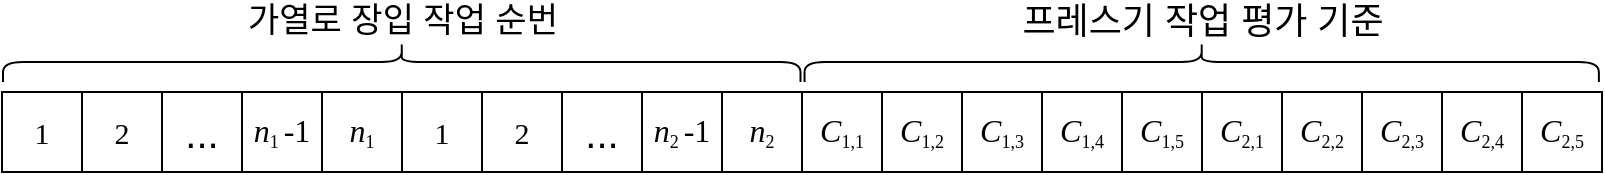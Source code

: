 <mxfile version="15.5.4" type="github">
  <diagram id="gFr691sdQ6GinaGu0FWh" name="Page-1">
    <mxGraphModel dx="915" dy="475" grid="1" gridSize="10" guides="1" tooltips="1" connect="1" arrows="1" fold="1" page="1" pageScale="1" pageWidth="827" pageHeight="1169" math="0" shadow="0">
      <root>
        <mxCell id="0" />
        <mxCell id="1" parent="0" />
        <mxCell id="rmFUcFzzjlkstGjP6RBZ-2" value="" style="shape=table;html=1;whiteSpace=wrap;startSize=0;container=1;collapsible=0;childLayout=tableLayout;rounded=1;sketch=0;fontSize=16;" parent="1" vertex="1">
          <mxGeometry x="14" y="175" width="200" height="40" as="geometry" />
        </mxCell>
        <mxCell id="rmFUcFzzjlkstGjP6RBZ-3" value="" style="shape=partialRectangle;html=1;whiteSpace=wrap;collapsible=0;dropTarget=0;pointerEvents=0;fillColor=none;top=0;left=0;bottom=0;right=0;points=[[0,0.5],[1,0.5]];portConstraint=eastwest;" parent="rmFUcFzzjlkstGjP6RBZ-2" vertex="1">
          <mxGeometry width="200" height="40" as="geometry" />
        </mxCell>
        <mxCell id="rmFUcFzzjlkstGjP6RBZ-4" value="&lt;font style=&quot;font-size: 15px&quot; face=&quot;Times New Roman&quot;&gt;1&lt;/font&gt;" style="shape=partialRectangle;html=1;whiteSpace=wrap;connectable=0;fillColor=none;top=0;left=0;bottom=0;right=0;overflow=hidden;pointerEvents=1;" parent="rmFUcFzzjlkstGjP6RBZ-3" vertex="1">
          <mxGeometry width="40" height="40" as="geometry">
            <mxRectangle width="40" height="40" as="alternateBounds" />
          </mxGeometry>
        </mxCell>
        <mxCell id="rmFUcFzzjlkstGjP6RBZ-5" value="&lt;font size=&quot;1&quot; face=&quot;Times New Roman&quot;&gt;&lt;span style=&quot;font-weight: normal ; font-size: 15px&quot;&gt;2&lt;/span&gt;&lt;/font&gt;" style="shape=partialRectangle;html=1;whiteSpace=wrap;connectable=0;fillColor=none;top=0;left=0;bottom=0;right=0;overflow=hidden;pointerEvents=1;fontStyle=1" parent="rmFUcFzzjlkstGjP6RBZ-3" vertex="1">
          <mxGeometry x="40" width="40" height="40" as="geometry">
            <mxRectangle width="40" height="40" as="alternateBounds" />
          </mxGeometry>
        </mxCell>
        <mxCell id="rmFUcFzzjlkstGjP6RBZ-6" value="&lt;font style=&quot;font-size: 20px&quot;&gt;...&lt;/font&gt;" style="shape=partialRectangle;html=1;whiteSpace=wrap;connectable=0;fillColor=none;top=0;left=0;bottom=0;right=0;overflow=hidden;pointerEvents=1;" parent="rmFUcFzzjlkstGjP6RBZ-3" vertex="1">
          <mxGeometry x="80" width="40" height="40" as="geometry">
            <mxRectangle width="40" height="40" as="alternateBounds" />
          </mxGeometry>
        </mxCell>
        <mxCell id="rmFUcFzzjlkstGjP6RBZ-7" value="&lt;font face=&quot;Times New Roman&quot;&gt;&lt;span style=&quot;font-style: italic ; font-size: 16px&quot;&gt;n&lt;/span&gt;&lt;sub&gt;&lt;font style=&quot;font-size: 9px&quot;&gt;1&lt;/font&gt; &lt;/sub&gt;&lt;span style=&quot;font-size: 16px&quot;&gt;-1&lt;/span&gt;&lt;/font&gt;" style="shape=partialRectangle;html=1;whiteSpace=wrap;connectable=0;fillColor=none;top=0;left=0;bottom=0;right=0;overflow=hidden;pointerEvents=1;" parent="rmFUcFzzjlkstGjP6RBZ-3" vertex="1">
          <mxGeometry x="120" width="40" height="40" as="geometry">
            <mxRectangle width="40" height="40" as="alternateBounds" />
          </mxGeometry>
        </mxCell>
        <mxCell id="rmFUcFzzjlkstGjP6RBZ-8" value="&lt;font face=&quot;Times New Roman&quot;&gt;&lt;i style=&quot;font-size: 16px&quot;&gt;n&lt;/i&gt;&lt;sub&gt;&lt;font style=&quot;font-size: 9px&quot;&gt;1&lt;/font&gt;&lt;/sub&gt;&lt;/font&gt;" style="shape=partialRectangle;html=1;whiteSpace=wrap;connectable=0;fillColor=none;top=0;left=0;bottom=0;right=0;overflow=hidden;pointerEvents=1;" parent="rmFUcFzzjlkstGjP6RBZ-3" vertex="1">
          <mxGeometry x="160" width="40" height="40" as="geometry">
            <mxRectangle width="40" height="40" as="alternateBounds" />
          </mxGeometry>
        </mxCell>
        <mxCell id="rmFUcFzzjlkstGjP6RBZ-9" value="" style="shape=table;html=1;whiteSpace=wrap;startSize=0;container=1;collapsible=0;childLayout=tableLayout;rounded=1;sketch=0;fontSize=16;" parent="1" vertex="1">
          <mxGeometry x="414" y="175" width="200" height="40" as="geometry" />
        </mxCell>
        <mxCell id="rmFUcFzzjlkstGjP6RBZ-10" value="" style="shape=partialRectangle;html=1;whiteSpace=wrap;collapsible=0;dropTarget=0;pointerEvents=0;fillColor=none;top=0;left=0;bottom=0;right=0;points=[[0,0.5],[1,0.5]];portConstraint=eastwest;fontFamily=Times New Roman;" parent="rmFUcFzzjlkstGjP6RBZ-9" vertex="1">
          <mxGeometry width="200" height="40" as="geometry" />
        </mxCell>
        <mxCell id="rmFUcFzzjlkstGjP6RBZ-11" value="&lt;font face=&quot;Times New Roman&quot;&gt;&lt;i style=&quot;font-size: 16px&quot;&gt;C&lt;/i&gt;&lt;sub&gt;&lt;font style=&quot;font-size: 9px&quot;&gt;1,1&lt;/font&gt;&lt;/sub&gt;&lt;/font&gt;" style="shape=partialRectangle;html=1;whiteSpace=wrap;connectable=0;fillColor=none;top=0;left=0;bottom=0;right=0;overflow=hidden;pointerEvents=1;" parent="rmFUcFzzjlkstGjP6RBZ-10" vertex="1">
          <mxGeometry width="40" height="40" as="geometry">
            <mxRectangle width="40" height="40" as="alternateBounds" />
          </mxGeometry>
        </mxCell>
        <mxCell id="rmFUcFzzjlkstGjP6RBZ-12" value="&lt;i style=&quot;font-family: &amp;#34;times new roman&amp;#34; ; font-weight: 400 ; font-size: 16px&quot;&gt;C&lt;/i&gt;&lt;sub style=&quot;font-family: &amp;#34;times new roman&amp;#34; ; font-weight: 400&quot;&gt;&lt;font style=&quot;font-size: 9px&quot;&gt;1,2&lt;/font&gt;&lt;/sub&gt;" style="shape=partialRectangle;html=1;whiteSpace=wrap;connectable=0;fillColor=none;top=0;left=0;bottom=0;right=0;overflow=hidden;pointerEvents=1;fontStyle=1" parent="rmFUcFzzjlkstGjP6RBZ-10" vertex="1">
          <mxGeometry x="40" width="40" height="40" as="geometry">
            <mxRectangle width="40" height="40" as="alternateBounds" />
          </mxGeometry>
        </mxCell>
        <mxCell id="rmFUcFzzjlkstGjP6RBZ-13" value="&lt;i style=&quot;font-family: &amp;#34;times new roman&amp;#34; ; font-size: 16px&quot;&gt;C&lt;/i&gt;&lt;sub style=&quot;font-family: &amp;#34;times new roman&amp;#34;&quot;&gt;&lt;font style=&quot;font-size: 9px&quot;&gt;1,3&lt;/font&gt;&lt;/sub&gt;" style="shape=partialRectangle;html=1;whiteSpace=wrap;connectable=0;fillColor=none;top=0;left=0;bottom=0;right=0;overflow=hidden;pointerEvents=1;" parent="rmFUcFzzjlkstGjP6RBZ-10" vertex="1">
          <mxGeometry x="80" width="40" height="40" as="geometry">
            <mxRectangle width="40" height="40" as="alternateBounds" />
          </mxGeometry>
        </mxCell>
        <mxCell id="rmFUcFzzjlkstGjP6RBZ-14" value="&lt;i style=&quot;font-family: &amp;#34;times new roman&amp;#34; ; font-size: 16px&quot;&gt;C&lt;/i&gt;&lt;sub style=&quot;font-family: &amp;#34;times new roman&amp;#34;&quot;&gt;&lt;font style=&quot;font-size: 9px&quot;&gt;1,4&lt;/font&gt;&lt;/sub&gt;" style="shape=partialRectangle;html=1;whiteSpace=wrap;connectable=0;fillColor=none;top=0;left=0;bottom=0;right=0;overflow=hidden;pointerEvents=1;" parent="rmFUcFzzjlkstGjP6RBZ-10" vertex="1">
          <mxGeometry x="120" width="40" height="40" as="geometry">
            <mxRectangle width="40" height="40" as="alternateBounds" />
          </mxGeometry>
        </mxCell>
        <mxCell id="rmFUcFzzjlkstGjP6RBZ-15" value="&lt;i style=&quot;font-family: &amp;#34;times new roman&amp;#34; ; font-size: 16px&quot;&gt;C&lt;/i&gt;&lt;sub style=&quot;font-family: &amp;#34;times new roman&amp;#34;&quot;&gt;&lt;font style=&quot;font-size: 9px&quot;&gt;1,5&lt;/font&gt;&lt;/sub&gt;" style="shape=partialRectangle;html=1;whiteSpace=wrap;connectable=0;fillColor=none;top=0;left=0;bottom=0;right=0;overflow=hidden;pointerEvents=1;" parent="rmFUcFzzjlkstGjP6RBZ-10" vertex="1">
          <mxGeometry x="160" width="40" height="40" as="geometry">
            <mxRectangle width="40" height="40" as="alternateBounds" />
          </mxGeometry>
        </mxCell>
        <mxCell id="rmFUcFzzjlkstGjP6RBZ-40" value="" style="shape=curlyBracket;whiteSpace=wrap;html=1;rounded=1;flipH=1;fontFamily=Times New Roman;fontSize=16;rotation=-90;" parent="1" vertex="1">
          <mxGeometry x="203.88" y="-39.37" width="20" height="398.75" as="geometry" />
        </mxCell>
        <mxCell id="rmFUcFzzjlkstGjP6RBZ-41" value="" style="shape=curlyBracket;whiteSpace=wrap;html=1;rounded=1;flipH=1;fontFamily=Times New Roman;fontSize=16;rotation=-90;" parent="1" vertex="1">
          <mxGeometry x="603.85" y="-38.59" width="20" height="397.18" as="geometry" />
        </mxCell>
        <mxCell id="rmFUcFzzjlkstGjP6RBZ-43" value="&lt;font&gt;&lt;font style=&quot;background-color: rgb(255 , 255 , 255) ; font-size: 17px&quot;&gt;가열로 장입 작업 순번&lt;/font&gt;&lt;br&gt;&lt;/font&gt;" style="text;html=1;align=center;verticalAlign=middle;resizable=0;points=[];autosize=1;strokeColor=none;fillColor=none;fontSize=15;" parent="1" vertex="1">
          <mxGeometry x="123.88" y="130" width="180" height="20" as="geometry" />
        </mxCell>
        <mxCell id="rmFUcFzzjlkstGjP6RBZ-44" value="&lt;font&gt;&lt;font style=&quot;background-color: rgb(255 , 255 , 255) ; font-size: 18px&quot;&gt;프레스기 작업 평가 기준&lt;/font&gt;&lt;br&gt;&lt;/font&gt;" style="text;html=1;align=center;verticalAlign=middle;resizable=0;points=[];autosize=1;strokeColor=none;fillColor=none;fontSize=15;" parent="1" vertex="1">
          <mxGeometry x="508.85" y="130" width="210" height="20" as="geometry" />
        </mxCell>
        <mxCell id="bVtT1iExyT5-dV63p8Pk-9" value="" style="shape=table;html=1;whiteSpace=wrap;startSize=0;container=1;collapsible=0;childLayout=tableLayout;rounded=1;sketch=0;fontSize=16;" vertex="1" parent="1">
          <mxGeometry x="214" y="175" width="200" height="40" as="geometry" />
        </mxCell>
        <mxCell id="bVtT1iExyT5-dV63p8Pk-10" value="" style="shape=partialRectangle;html=1;whiteSpace=wrap;collapsible=0;dropTarget=0;pointerEvents=0;fillColor=none;top=0;left=0;bottom=0;right=0;points=[[0,0.5],[1,0.5]];portConstraint=eastwest;" vertex="1" parent="bVtT1iExyT5-dV63p8Pk-9">
          <mxGeometry width="200" height="40" as="geometry" />
        </mxCell>
        <mxCell id="bVtT1iExyT5-dV63p8Pk-11" value="&lt;font style=&quot;font-size: 15px&quot; face=&quot;Times New Roman&quot;&gt;1&lt;/font&gt;" style="shape=partialRectangle;html=1;whiteSpace=wrap;connectable=0;fillColor=none;top=0;left=0;bottom=0;right=0;overflow=hidden;pointerEvents=1;" vertex="1" parent="bVtT1iExyT5-dV63p8Pk-10">
          <mxGeometry width="40" height="40" as="geometry">
            <mxRectangle width="40" height="40" as="alternateBounds" />
          </mxGeometry>
        </mxCell>
        <mxCell id="bVtT1iExyT5-dV63p8Pk-12" value="&lt;font size=&quot;1&quot; face=&quot;Times New Roman&quot;&gt;&lt;span style=&quot;font-weight: normal ; font-size: 15px&quot;&gt;2&lt;/span&gt;&lt;/font&gt;" style="shape=partialRectangle;html=1;whiteSpace=wrap;connectable=0;fillColor=none;top=0;left=0;bottom=0;right=0;overflow=hidden;pointerEvents=1;fontStyle=1" vertex="1" parent="bVtT1iExyT5-dV63p8Pk-10">
          <mxGeometry x="40" width="40" height="40" as="geometry">
            <mxRectangle width="40" height="40" as="alternateBounds" />
          </mxGeometry>
        </mxCell>
        <mxCell id="bVtT1iExyT5-dV63p8Pk-13" value="&lt;font style=&quot;font-size: 20px&quot;&gt;...&lt;/font&gt;" style="shape=partialRectangle;html=1;whiteSpace=wrap;connectable=0;fillColor=none;top=0;left=0;bottom=0;right=0;overflow=hidden;pointerEvents=1;" vertex="1" parent="bVtT1iExyT5-dV63p8Pk-10">
          <mxGeometry x="80" width="40" height="40" as="geometry">
            <mxRectangle width="40" height="40" as="alternateBounds" />
          </mxGeometry>
        </mxCell>
        <mxCell id="bVtT1iExyT5-dV63p8Pk-14" value="&lt;span style=&quot;font-family: &amp;#34;times new roman&amp;#34; ; font-style: italic ; font-size: 16px&quot;&gt;n&lt;/span&gt;&lt;span style=&quot;font-family: &amp;#34;times new roman&amp;#34;&quot;&gt;&lt;sub&gt;&lt;font style=&quot;font-size: 9px&quot;&gt;2&lt;/font&gt;&lt;/sub&gt;&lt;/span&gt;&lt;sub style=&quot;font-family: &amp;#34;times new roman&amp;#34; ; font-style: italic&quot;&gt;&amp;nbsp;&lt;/sub&gt;&lt;span style=&quot;font-family: &amp;#34;times new roman&amp;#34; ; font-size: 16px&quot;&gt;-1&lt;/span&gt;" style="shape=partialRectangle;html=1;whiteSpace=wrap;connectable=0;fillColor=none;top=0;left=0;bottom=0;right=0;overflow=hidden;pointerEvents=1;" vertex="1" parent="bVtT1iExyT5-dV63p8Pk-10">
          <mxGeometry x="120" width="40" height="40" as="geometry">
            <mxRectangle width="40" height="40" as="alternateBounds" />
          </mxGeometry>
        </mxCell>
        <mxCell id="bVtT1iExyT5-dV63p8Pk-15" value="&lt;font face=&quot;Times New Roman&quot;&gt;&lt;span style=&quot;font-style: italic ; font-size: 16px&quot;&gt;n&lt;/span&gt;&lt;sub&gt;&lt;font style=&quot;font-size: 9px&quot;&gt;2&lt;/font&gt;&lt;/sub&gt;&lt;/font&gt;" style="shape=partialRectangle;html=1;whiteSpace=wrap;connectable=0;fillColor=none;top=0;left=0;bottom=0;right=0;overflow=hidden;pointerEvents=1;" vertex="1" parent="bVtT1iExyT5-dV63p8Pk-10">
          <mxGeometry x="160" width="40" height="40" as="geometry">
            <mxRectangle width="40" height="40" as="alternateBounds" />
          </mxGeometry>
        </mxCell>
        <mxCell id="bVtT1iExyT5-dV63p8Pk-16" value="" style="shape=table;html=1;whiteSpace=wrap;startSize=0;container=1;collapsible=0;childLayout=tableLayout;rounded=1;sketch=0;fontSize=16;" vertex="1" parent="1">
          <mxGeometry x="614" y="175" width="200" height="40" as="geometry" />
        </mxCell>
        <mxCell id="bVtT1iExyT5-dV63p8Pk-17" value="" style="shape=partialRectangle;html=1;whiteSpace=wrap;collapsible=0;dropTarget=0;pointerEvents=0;fillColor=none;top=0;left=0;bottom=0;right=0;points=[[0,0.5],[1,0.5]];portConstraint=eastwest;fontFamily=Times New Roman;" vertex="1" parent="bVtT1iExyT5-dV63p8Pk-16">
          <mxGeometry width="200" height="40" as="geometry" />
        </mxCell>
        <mxCell id="bVtT1iExyT5-dV63p8Pk-18" value="&lt;font face=&quot;Times New Roman&quot;&gt;&lt;i style=&quot;font-size: 16px&quot;&gt;C&lt;/i&gt;&lt;sub&gt;&lt;font style=&quot;font-size: 9px&quot;&gt;2&lt;/font&gt;&lt;/sub&gt;&lt;sub&gt;&lt;font style=&quot;font-size: 9px&quot;&gt;,1&lt;/font&gt;&lt;/sub&gt;&lt;/font&gt;" style="shape=partialRectangle;html=1;whiteSpace=wrap;connectable=0;fillColor=none;top=0;left=0;bottom=0;right=0;overflow=hidden;pointerEvents=1;" vertex="1" parent="bVtT1iExyT5-dV63p8Pk-17">
          <mxGeometry width="40" height="40" as="geometry">
            <mxRectangle width="40" height="40" as="alternateBounds" />
          </mxGeometry>
        </mxCell>
        <mxCell id="bVtT1iExyT5-dV63p8Pk-19" value="&lt;i style=&quot;font-family: &amp;#34;times new roman&amp;#34; ; font-weight: 400 ; font-size: 16px&quot;&gt;C&lt;/i&gt;&lt;sub style=&quot;font-family: &amp;#34;times new roman&amp;#34; ; font-weight: 400&quot;&gt;&lt;font style=&quot;font-size: 9px&quot;&gt;2,2&lt;/font&gt;&lt;/sub&gt;" style="shape=partialRectangle;html=1;whiteSpace=wrap;connectable=0;fillColor=none;top=0;left=0;bottom=0;right=0;overflow=hidden;pointerEvents=1;fontStyle=1" vertex="1" parent="bVtT1iExyT5-dV63p8Pk-17">
          <mxGeometry x="40" width="40" height="40" as="geometry">
            <mxRectangle width="40" height="40" as="alternateBounds" />
          </mxGeometry>
        </mxCell>
        <mxCell id="bVtT1iExyT5-dV63p8Pk-20" value="&lt;i style=&quot;font-family: &amp;#34;times new roman&amp;#34; ; font-size: 16px&quot;&gt;C&lt;/i&gt;&lt;sub style=&quot;font-family: &amp;#34;times new roman&amp;#34;&quot;&gt;&lt;font style=&quot;font-size: 9px&quot;&gt;2,3&lt;/font&gt;&lt;/sub&gt;" style="shape=partialRectangle;html=1;whiteSpace=wrap;connectable=0;fillColor=none;top=0;left=0;bottom=0;right=0;overflow=hidden;pointerEvents=1;" vertex="1" parent="bVtT1iExyT5-dV63p8Pk-17">
          <mxGeometry x="80" width="40" height="40" as="geometry">
            <mxRectangle width="40" height="40" as="alternateBounds" />
          </mxGeometry>
        </mxCell>
        <mxCell id="bVtT1iExyT5-dV63p8Pk-21" value="&lt;i style=&quot;font-family: &amp;#34;times new roman&amp;#34; ; font-size: 16px&quot;&gt;C&lt;/i&gt;&lt;sub style=&quot;font-family: &amp;#34;times new roman&amp;#34;&quot;&gt;&lt;font style=&quot;font-size: 9px&quot;&gt;2,4&lt;/font&gt;&lt;/sub&gt;" style="shape=partialRectangle;html=1;whiteSpace=wrap;connectable=0;fillColor=none;top=0;left=0;bottom=0;right=0;overflow=hidden;pointerEvents=1;" vertex="1" parent="bVtT1iExyT5-dV63p8Pk-17">
          <mxGeometry x="120" width="40" height="40" as="geometry">
            <mxRectangle width="40" height="40" as="alternateBounds" />
          </mxGeometry>
        </mxCell>
        <mxCell id="bVtT1iExyT5-dV63p8Pk-22" value="&lt;i style=&quot;font-family: &amp;#34;times new roman&amp;#34; ; font-size: 16px&quot;&gt;C&lt;/i&gt;&lt;sub style=&quot;font-family: &amp;#34;times new roman&amp;#34;&quot;&gt;&lt;font style=&quot;font-size: 9px&quot;&gt;2,5&lt;/font&gt;&lt;/sub&gt;" style="shape=partialRectangle;html=1;whiteSpace=wrap;connectable=0;fillColor=none;top=0;left=0;bottom=0;right=0;overflow=hidden;pointerEvents=1;" vertex="1" parent="bVtT1iExyT5-dV63p8Pk-17">
          <mxGeometry x="160" width="40" height="40" as="geometry">
            <mxRectangle width="40" height="40" as="alternateBounds" />
          </mxGeometry>
        </mxCell>
      </root>
    </mxGraphModel>
  </diagram>
</mxfile>
